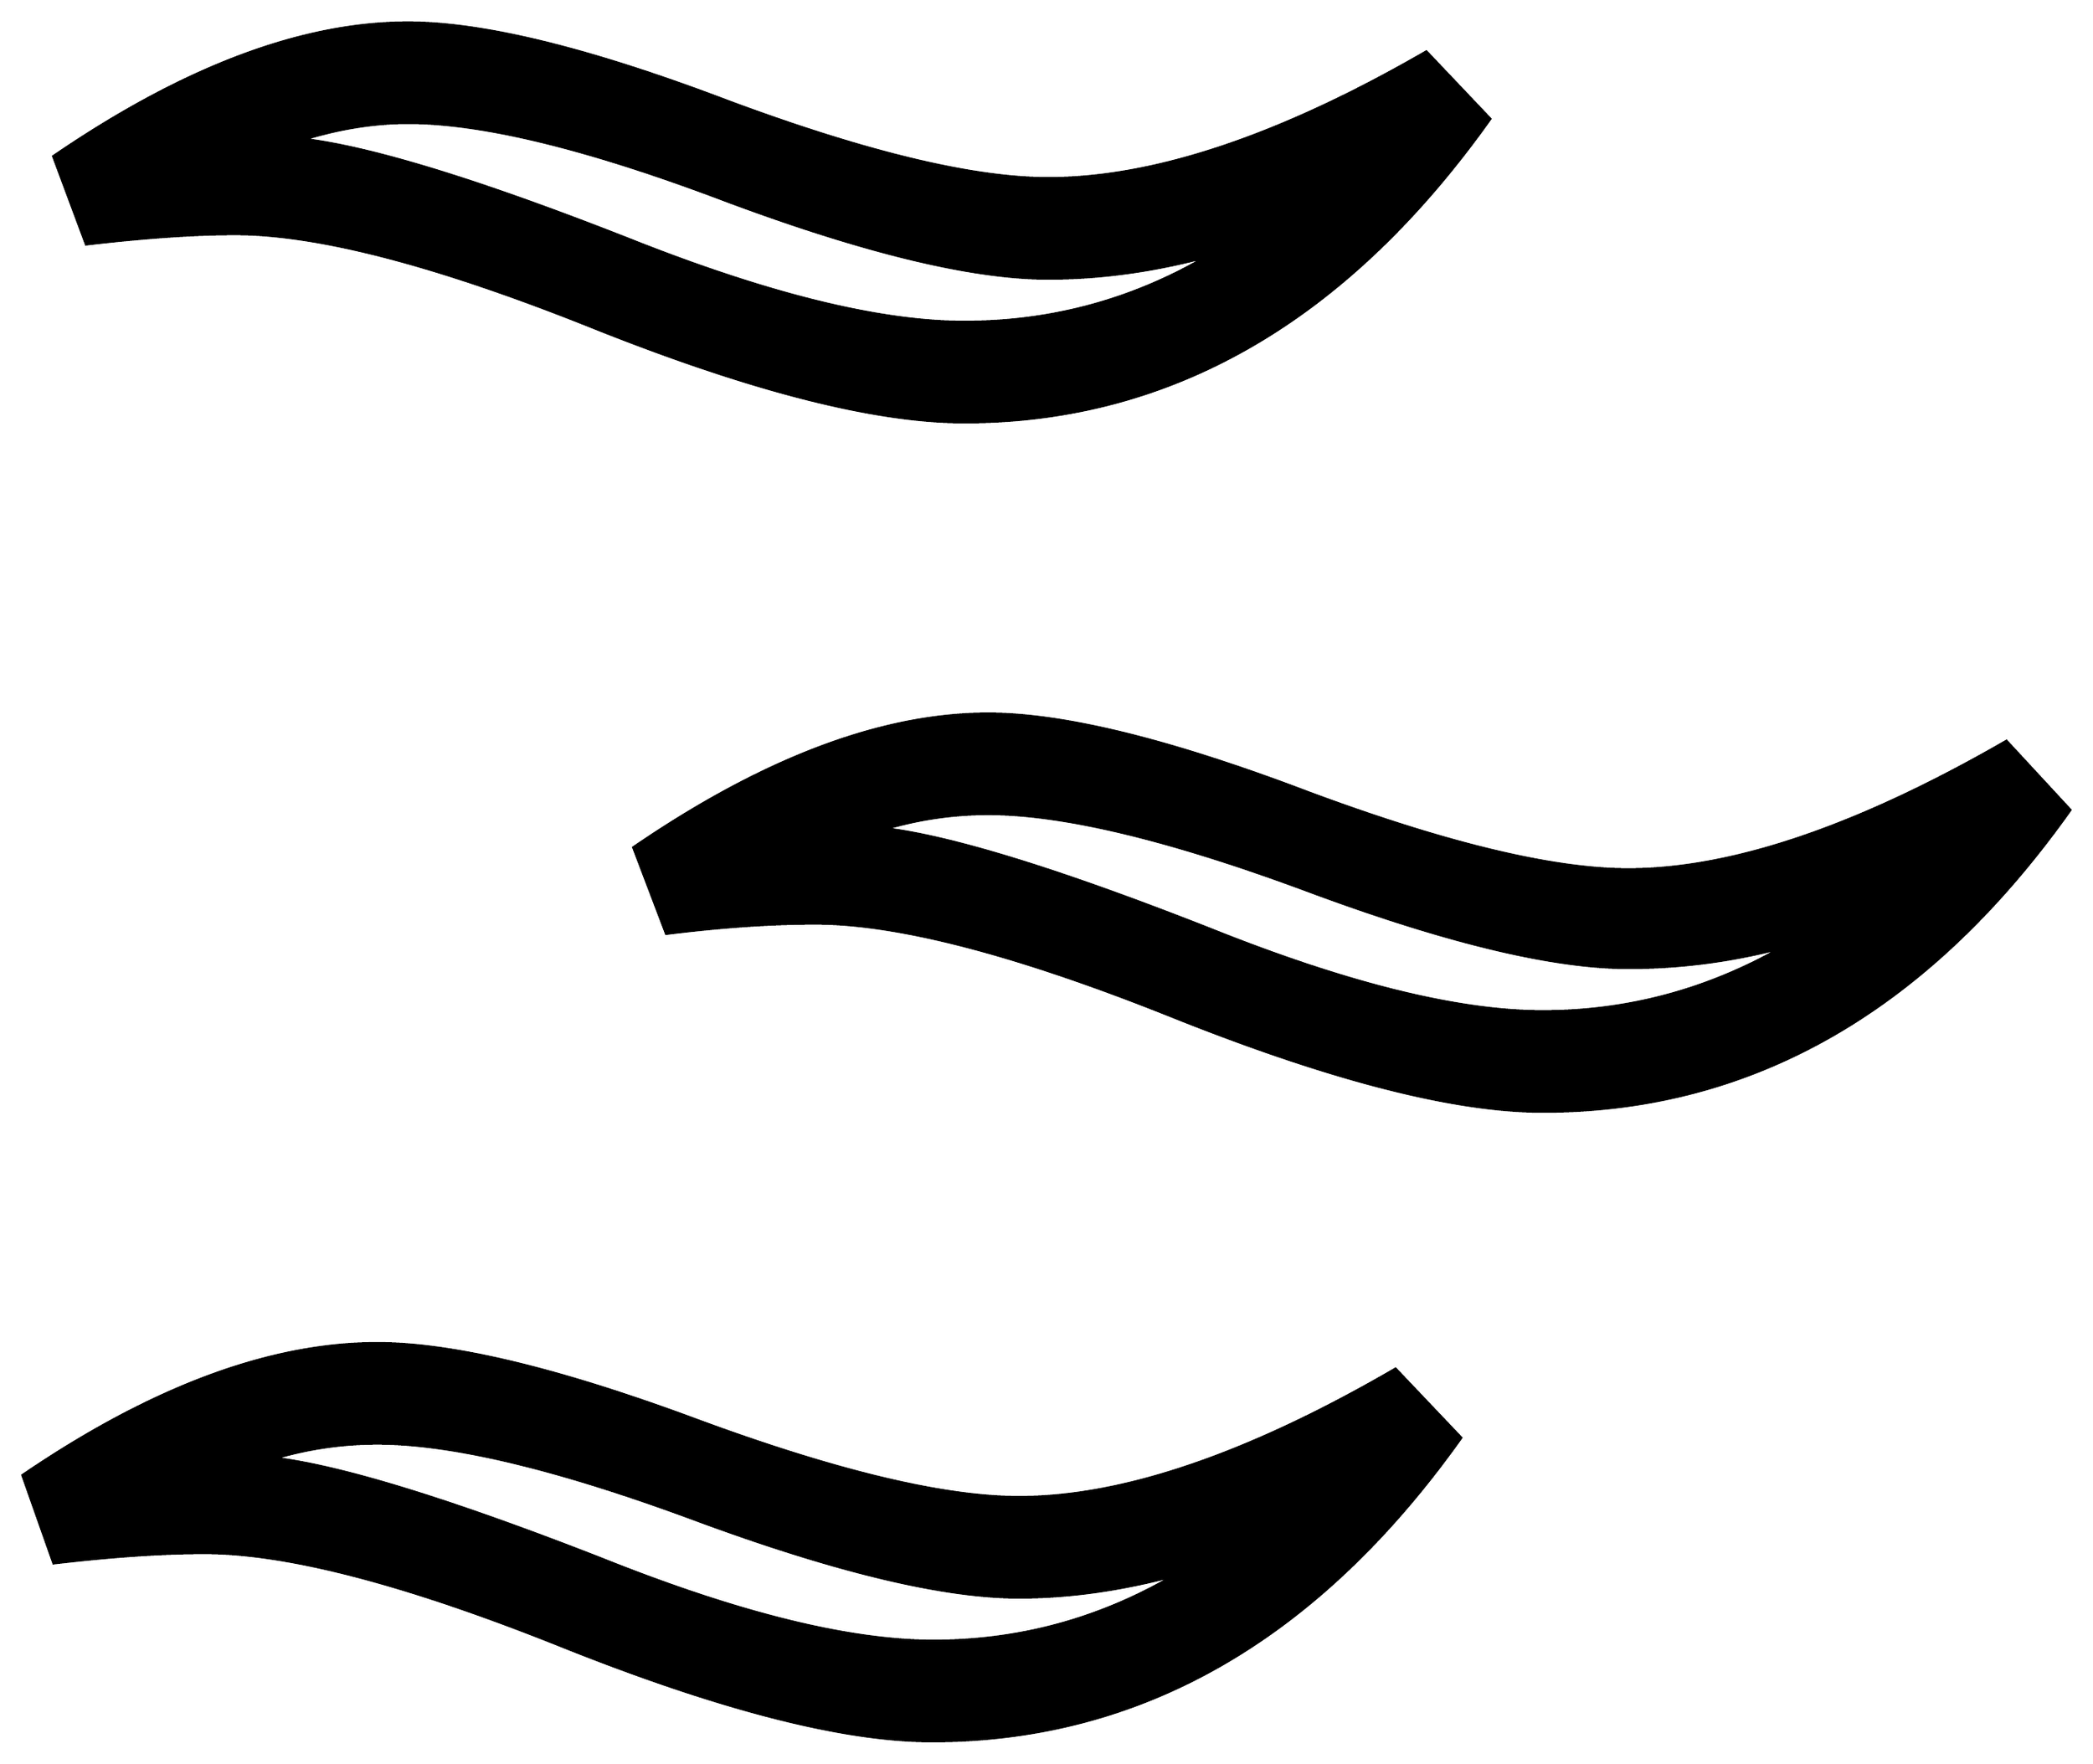 


\begin{tikzpicture}[y=0.80pt, x=0.80pt, yscale=-1.0, xscale=1.0, inner sep=0pt, outer sep=0pt]
\begin{scope}[shift={(100.0,1769.0)},nonzero rule]
  \path[draw=.,fill=.,line width=1.600pt] (1283.0,-1091.0) ..
    controls (1199.0,-973.0) and (1096.667,-914.0) ..
    (976.0,-914.0) .. controls (924.0,-914.0) and (852.0,-932.333)
    .. (760.0,-969.0) .. controls (668.667,-1005.667) and
    (598.667,-1024.0) .. (550.0,-1024.0) .. controls
    (526.0,-1024.0) and (497.0,-1022.0) .. (463.0,-1018.0) --
    (444.0,-1069.0) .. controls (520.0,-1121.0) and
    (589.0,-1147.0) .. (651.0,-1147.0) .. controls
    (695.0,-1147.0) and (757.333,-1131.667) .. (838.0,-1101.0) ..
    controls (918.667,-1071.0) and (981.0,-1056.0) ..
    (1025.0,-1056.0) .. controls (1087.0,-1056.0) and
    (1160.667,-1080.667) .. (1246.0,-1130.0) -- (1283.0,-1091.0) --
    cycle(1622.0,-687.0) .. controls (1538.667,-569.667) and
    (1436.0,-511.0) .. (1314.0,-511.0) .. controls
    (1262.667,-511.0) and (1191.0,-529.333) .. (1099.0,-566.0) ..
    controls (1007.667,-602.667) and (937.667,-621.0) ..
    (889.0,-621.0) .. controls (863.0,-621.0) and (834.0,-619.0)
    .. (802.0,-615.0) -- (783.0,-665.0) .. controls
    (859.0,-717.0) and (928.0,-743.0) .. (990.0,-743.0) ..
    controls (1034.0,-743.0) and (1096.333,-727.667) ..
    (1177.0,-697.0) .. controls (1257.667,-667.0) and
    (1320.0,-652.0) .. (1364.0,-652.0) .. controls
    (1424.667,-652.0) and (1498.333,-677.0) .. (1585.0,-727.0) --
    (1622.0,-687.0) -- cycle(1266.0,-320.0) .. controls
    (1182.0,-202.0) and (1079.0,-143.0) .. (957.0,-143.0) ..
    controls (905.667,-143.0) and (834.0,-161.333) .. (742.0,-198.0)
    .. controls (650.667,-234.667) and (580.667,-253.0) ..
    (532.0,-253.0) .. controls (507.333,-253.0) and (478.0,-251.0)
    .. (444.0,-247.0) -- (426.0,-298.0) .. controls
    (501.333,-349.333) and (570.333,-375.0) .. (633.0,-375.0) ..
    controls (677.0,-375.0) and (739.333,-360.0) .. (820.0,-330.0)
    .. controls (901.333,-300.0) and (964.0,-285.0) ..
    (1008.0,-285.0) .. controls (1068.667,-285.0) and
    (1142.0,-310.0) .. (1228.0,-360.0) -- (1266.0,-320.0) --
    cycle(1119.0,-1011.0) .. controls (1087.0,-1002.333) and
    (1055.667,-998.0) .. (1025.0,-998.0) .. controls
    (981.0,-998.0) and (918.667,-1013.0) .. (838.0,-1043.0) ..
    controls (757.333,-1073.667) and (695.0,-1089.0) ..
    (651.0,-1089.0) .. controls (631.0,-1089.0) and
    (610.333,-1085.667) .. (589.0,-1079.0) .. controls
    (629.0,-1074.333) and (693.0,-1054.667) .. (781.0,-1020.0) ..
    controls (861.667,-988.0) and (926.667,-972.0) .. (976.0,-972.0)
    .. controls (1027.333,-972.0) and (1075.0,-985.0) ..
    (1119.0,-1011.0) -- cycle(1455.0,-607.0) .. controls
    (1425.0,-599.0) and (1394.667,-595.0) .. (1364.0,-595.0) ..
    controls (1320.0,-595.0) and (1257.667,-610.0) ..
    (1177.0,-640.0) .. controls (1096.333,-670.0) and
    (1034.0,-685.0) .. (990.0,-685.0) .. controls (969.333,-685.0)
    and (949.0,-682.0) .. (929.0,-676.0) .. controls
    (968.333,-671.333) and (1032.0,-651.667) .. (1120.0,-617.0) ..
    controls (1200.0,-585.0) and (1264.667,-569.0) ..
    (1314.0,-569.0) .. controls (1364.0,-569.0) and
    (1411.0,-581.667) .. (1455.0,-607.0) -- cycle(1100.0,-240.0)
    .. controls (1068.0,-231.333) and (1037.333,-227.0) ..
    (1008.0,-227.0) .. controls (964.0,-227.0) and
    (901.333,-242.0) .. (820.0,-272.0) .. controls (739.333,-302.0)
    and (677.0,-317.0) .. (633.0,-317.0) .. controls
    (612.333,-317.0) and (592.0,-314.0) .. (572.0,-308.0) ..
    controls (611.333,-303.333) and (675.333,-283.667) .. (764.0,-249.0)
    .. controls (844.0,-217.0) and (908.667,-201.0) ..
    (958.0,-201.0) .. controls (1008.667,-201.0) and
    (1056.0,-214.0) .. (1100.0,-240.0) -- cycle;
\end{scope}

\end{tikzpicture}

